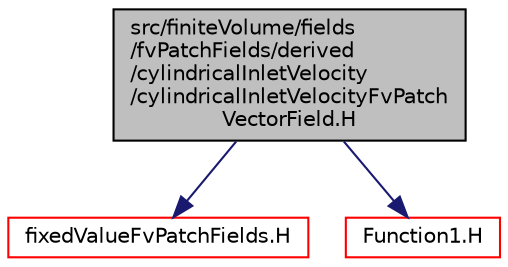 digraph "src/finiteVolume/fields/fvPatchFields/derived/cylindricalInletVelocity/cylindricalInletVelocityFvPatchVectorField.H"
{
  bgcolor="transparent";
  edge [fontname="Helvetica",fontsize="10",labelfontname="Helvetica",labelfontsize="10"];
  node [fontname="Helvetica",fontsize="10",shape=record];
  Node0 [label="src/finiteVolume/fields\l/fvPatchFields/derived\l/cylindricalInletVelocity\l/cylindricalInletVelocityFvPatch\lVectorField.H",height=0.2,width=0.4,color="black", fillcolor="grey75", style="filled", fontcolor="black"];
  Node0 -> Node1 [color="midnightblue",fontsize="10",style="solid",fontname="Helvetica"];
  Node1 [label="fixedValueFvPatchFields.H",height=0.2,width=0.4,color="red",URL="$a01619.html"];
  Node0 -> Node206 [color="midnightblue",fontsize="10",style="solid",fontname="Helvetica"];
  Node206 [label="Function1.H",height=0.2,width=0.4,color="red",URL="$a12998.html"];
}
